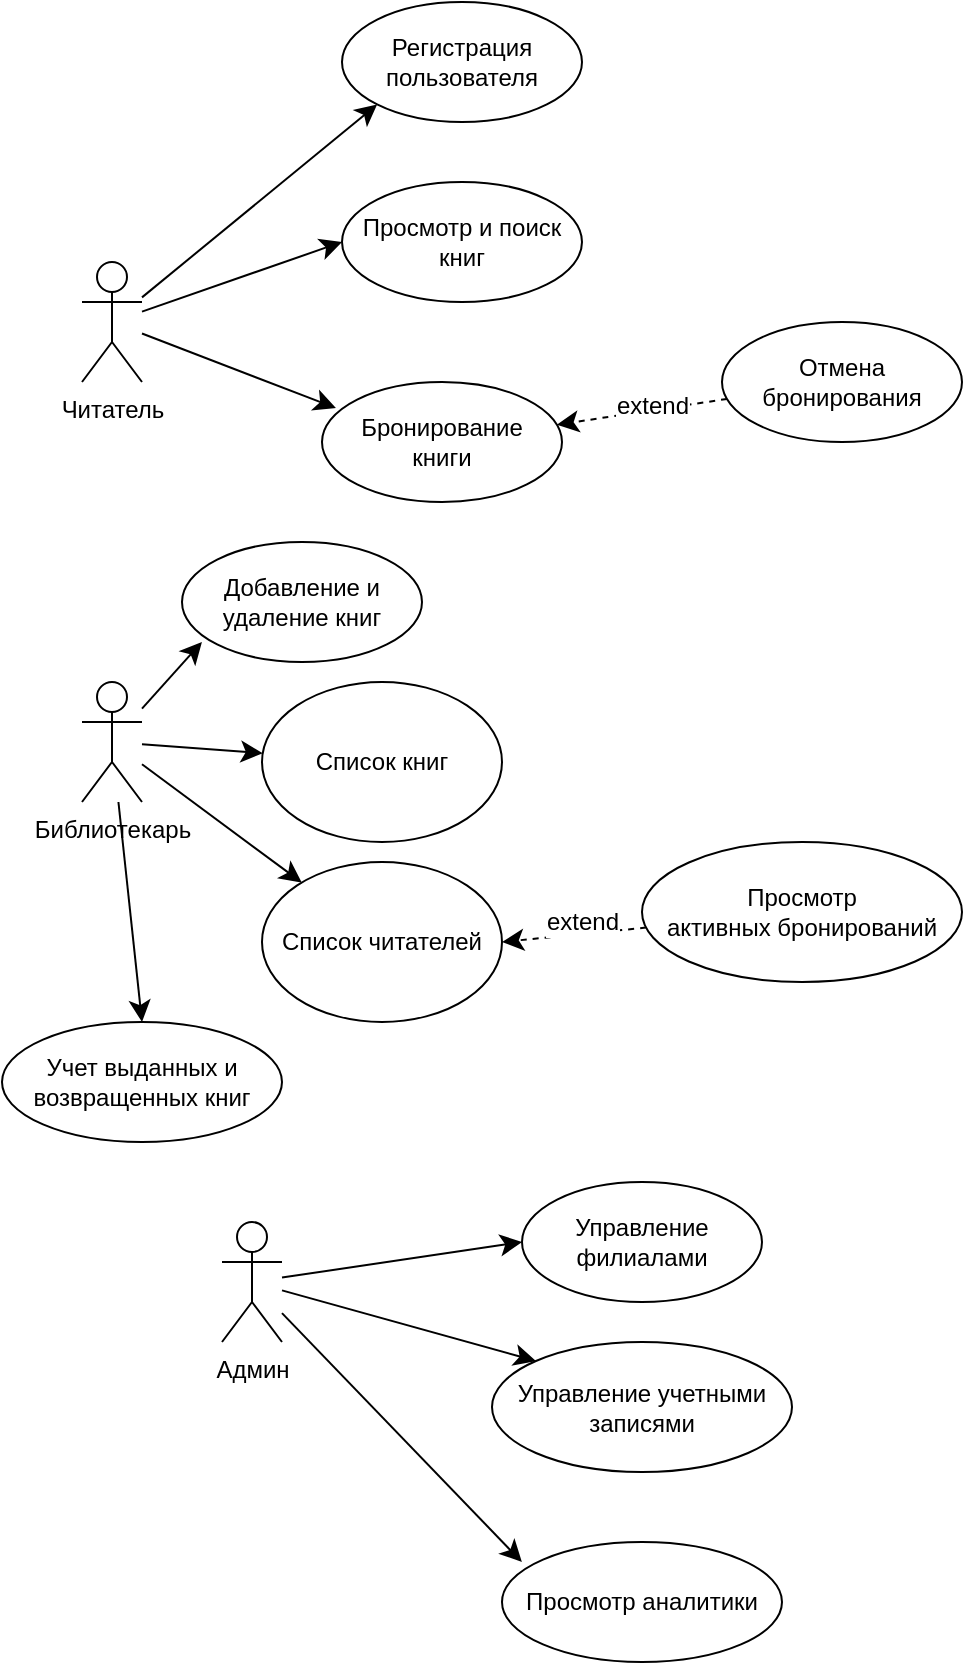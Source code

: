 <mxfile version="24.9.2">
  <diagram name="Страница — 1" id="04L0NcoYOIr7Iho5r7k9">
    <mxGraphModel dx="838" dy="2095" grid="1" gridSize="10" guides="1" tooltips="1" connect="1" arrows="1" fold="1" page="1" pageScale="1" pageWidth="827" pageHeight="1169" math="0" shadow="0">
      <root>
        <mxCell id="0" />
        <mxCell id="1" parent="0" />
        <mxCell id="0wUVabz4Noaz_FoJTO7X-48" style="edgeStyle=none;curved=1;rounded=0;orthogonalLoop=1;jettySize=auto;html=1;fontSize=12;startSize=8;endSize=8;" edge="1" parent="1" source="0wUVabz4Noaz_FoJTO7X-22" target="0wUVabz4Noaz_FoJTO7X-47">
          <mxGeometry relative="1" as="geometry" />
        </mxCell>
        <mxCell id="0wUVabz4Noaz_FoJTO7X-53" style="edgeStyle=none;curved=1;rounded=0;orthogonalLoop=1;jettySize=auto;html=1;fontSize=12;startSize=8;endSize=8;" edge="1" parent="1" source="0wUVabz4Noaz_FoJTO7X-22" target="0wUVabz4Noaz_FoJTO7X-52">
          <mxGeometry relative="1" as="geometry" />
        </mxCell>
        <mxCell id="0wUVabz4Noaz_FoJTO7X-60" style="edgeStyle=none;curved=1;rounded=0;orthogonalLoop=1;jettySize=auto;html=1;entryX=0.5;entryY=0;entryDx=0;entryDy=0;fontSize=12;startSize=8;endSize=8;" edge="1" parent="1" source="0wUVabz4Noaz_FoJTO7X-22" target="0wUVabz4Noaz_FoJTO7X-34">
          <mxGeometry relative="1" as="geometry" />
        </mxCell>
        <mxCell id="0wUVabz4Noaz_FoJTO7X-22" value="Библиотекарь" style="shape=umlActor;verticalLabelPosition=bottom;verticalAlign=top;html=1;outlineConnect=0;" vertex="1" parent="1">
          <mxGeometry x="150" y="290" width="30" height="60" as="geometry" />
        </mxCell>
        <mxCell id="0wUVabz4Noaz_FoJTO7X-54" style="edgeStyle=none;curved=1;rounded=0;orthogonalLoop=1;jettySize=auto;html=1;entryX=0;entryY=0.5;entryDx=0;entryDy=0;fontSize=12;startSize=8;endSize=8;" edge="1" parent="1" source="0wUVabz4Noaz_FoJTO7X-23" target="0wUVabz4Noaz_FoJTO7X-35">
          <mxGeometry relative="1" as="geometry" />
        </mxCell>
        <mxCell id="0wUVabz4Noaz_FoJTO7X-55" style="edgeStyle=none;curved=1;rounded=0;orthogonalLoop=1;jettySize=auto;html=1;entryX=0;entryY=0;entryDx=0;entryDy=0;fontSize=12;startSize=8;endSize=8;" edge="1" parent="1" source="0wUVabz4Noaz_FoJTO7X-23" target="0wUVabz4Noaz_FoJTO7X-36">
          <mxGeometry relative="1" as="geometry" />
        </mxCell>
        <mxCell id="0wUVabz4Noaz_FoJTO7X-23" value="Админ" style="shape=umlActor;verticalLabelPosition=bottom;verticalAlign=top;html=1;outlineConnect=0;" vertex="1" parent="1">
          <mxGeometry x="220" y="560" width="30" height="60" as="geometry" />
        </mxCell>
        <mxCell id="0wUVabz4Noaz_FoJTO7X-38" style="edgeStyle=none;curved=1;rounded=0;orthogonalLoop=1;jettySize=auto;html=1;entryX=0;entryY=0.5;entryDx=0;entryDy=0;fontSize=12;startSize=8;endSize=8;" edge="1" parent="1" source="0wUVabz4Noaz_FoJTO7X-24" target="0wUVabz4Noaz_FoJTO7X-30">
          <mxGeometry relative="1" as="geometry" />
        </mxCell>
        <mxCell id="0wUVabz4Noaz_FoJTO7X-58" style="edgeStyle=none;curved=1;rounded=0;orthogonalLoop=1;jettySize=auto;html=1;entryX=0;entryY=1;entryDx=0;entryDy=0;fontSize=12;startSize=8;endSize=8;" edge="1" parent="1" source="0wUVabz4Noaz_FoJTO7X-24" target="0wUVabz4Noaz_FoJTO7X-29">
          <mxGeometry relative="1" as="geometry" />
        </mxCell>
        <mxCell id="0wUVabz4Noaz_FoJTO7X-24" value="Читатель" style="shape=umlActor;verticalLabelPosition=bottom;verticalAlign=top;html=1;outlineConnect=0;" vertex="1" parent="1">
          <mxGeometry x="150" y="80" width="30" height="60" as="geometry" />
        </mxCell>
        <mxCell id="0wUVabz4Noaz_FoJTO7X-29" value="Регистрация пользователя" style="ellipse;whiteSpace=wrap;html=1;" vertex="1" parent="1">
          <mxGeometry x="280" y="-50" width="120" height="60" as="geometry" />
        </mxCell>
        <mxCell id="0wUVabz4Noaz_FoJTO7X-30" value="Просмотр и поиск книг" style="ellipse;whiteSpace=wrap;html=1;" vertex="1" parent="1">
          <mxGeometry x="280" y="40" width="120" height="60" as="geometry" />
        </mxCell>
        <mxCell id="0wUVabz4Noaz_FoJTO7X-31" value="Бронирование&lt;div&gt;книги&lt;/div&gt;" style="ellipse;whiteSpace=wrap;html=1;" vertex="1" parent="1">
          <mxGeometry x="270" y="140" width="120" height="60" as="geometry" />
        </mxCell>
        <mxCell id="0wUVabz4Noaz_FoJTO7X-62" style="edgeStyle=none;curved=1;rounded=0;orthogonalLoop=1;jettySize=auto;html=1;fontSize=12;startSize=8;endSize=8;dashed=1;" edge="1" parent="1" source="0wUVabz4Noaz_FoJTO7X-32" target="0wUVabz4Noaz_FoJTO7X-31">
          <mxGeometry relative="1" as="geometry" />
        </mxCell>
        <mxCell id="0wUVabz4Noaz_FoJTO7X-63" value="extend" style="edgeLabel;html=1;align=center;verticalAlign=middle;resizable=0;points=[];fontSize=12;" vertex="1" connectable="0" parent="0wUVabz4Noaz_FoJTO7X-62">
          <mxGeometry x="-0.114" y="-1" relative="1" as="geometry">
            <mxPoint y="-1" as="offset" />
          </mxGeometry>
        </mxCell>
        <mxCell id="0wUVabz4Noaz_FoJTO7X-32" value="Отмена бронирования" style="ellipse;whiteSpace=wrap;html=1;" vertex="1" parent="1">
          <mxGeometry x="470" y="110" width="120" height="60" as="geometry" />
        </mxCell>
        <mxCell id="0wUVabz4Noaz_FoJTO7X-33" value="Добавление и удаление книг" style="ellipse;whiteSpace=wrap;html=1;" vertex="1" parent="1">
          <mxGeometry x="200" y="220" width="120" height="60" as="geometry" />
        </mxCell>
        <mxCell id="0wUVabz4Noaz_FoJTO7X-34" value="&lt;p data-pm-slice=&quot;0 0 []&quot;&gt;Учет выданных и возвращенных книг&lt;/p&gt;" style="ellipse;whiteSpace=wrap;html=1;" vertex="1" parent="1">
          <mxGeometry x="110" y="460" width="140" height="60" as="geometry" />
        </mxCell>
        <mxCell id="0wUVabz4Noaz_FoJTO7X-35" value="&lt;p data-pm-slice=&quot;0 0 []&quot;&gt;Управление филиалами&lt;/p&gt;" style="ellipse;whiteSpace=wrap;html=1;" vertex="1" parent="1">
          <mxGeometry x="370" y="540" width="120" height="60" as="geometry" />
        </mxCell>
        <mxCell id="0wUVabz4Noaz_FoJTO7X-36" value="&lt;p data-pm-slice=&quot;0 0 []&quot;&gt;Управление учетными записями&lt;/p&gt;" style="ellipse;whiteSpace=wrap;html=1;" vertex="1" parent="1">
          <mxGeometry x="355" y="620" width="150" height="65" as="geometry" />
        </mxCell>
        <mxCell id="0wUVabz4Noaz_FoJTO7X-37" value="&lt;p data-pm-slice=&quot;0 0 []&quot;&gt;Просмотр аналитики&lt;/p&gt;" style="ellipse;whiteSpace=wrap;html=1;" vertex="1" parent="1">
          <mxGeometry x="360" y="720" width="140" height="60" as="geometry" />
        </mxCell>
        <mxCell id="0wUVabz4Noaz_FoJTO7X-39" style="edgeStyle=none;curved=1;rounded=0;orthogonalLoop=1;jettySize=auto;html=1;entryX=0.058;entryY=0.217;entryDx=0;entryDy=0;entryPerimeter=0;fontSize=12;startSize=8;endSize=8;" edge="1" parent="1" source="0wUVabz4Noaz_FoJTO7X-24" target="0wUVabz4Noaz_FoJTO7X-31">
          <mxGeometry relative="1" as="geometry" />
        </mxCell>
        <mxCell id="0wUVabz4Noaz_FoJTO7X-64" style="edgeStyle=none;curved=1;rounded=0;orthogonalLoop=1;jettySize=auto;html=1;entryX=1;entryY=0.5;entryDx=0;entryDy=0;fontSize=12;startSize=8;endSize=8;dashed=1;" edge="1" parent="1" source="0wUVabz4Noaz_FoJTO7X-44" target="0wUVabz4Noaz_FoJTO7X-52">
          <mxGeometry relative="1" as="geometry" />
        </mxCell>
        <mxCell id="0wUVabz4Noaz_FoJTO7X-65" value="extend" style="edgeLabel;html=1;align=center;verticalAlign=middle;resizable=0;points=[];fontSize=12;" vertex="1" connectable="0" parent="0wUVabz4Noaz_FoJTO7X-64">
          <mxGeometry x="0.222" y="-1" relative="1" as="geometry">
            <mxPoint x="12" y="-6" as="offset" />
          </mxGeometry>
        </mxCell>
        <mxCell id="0wUVabz4Noaz_FoJTO7X-44" value="&lt;p data-pm-slice=&quot;0 0 []&quot;&gt;Просмотр активных&amp;nbsp;&lt;span style=&quot;background-color: initial;&quot;&gt;бронирований&lt;/span&gt;&lt;/p&gt;" style="ellipse;whiteSpace=wrap;html=1;" vertex="1" parent="1">
          <mxGeometry x="430" y="370" width="160" height="70" as="geometry" />
        </mxCell>
        <mxCell id="0wUVabz4Noaz_FoJTO7X-47" value="Список книг" style="ellipse;whiteSpace=wrap;html=1;" vertex="1" parent="1">
          <mxGeometry x="240" y="290" width="120" height="80" as="geometry" />
        </mxCell>
        <mxCell id="0wUVabz4Noaz_FoJTO7X-52" value="Список читателей" style="ellipse;whiteSpace=wrap;html=1;" vertex="1" parent="1">
          <mxGeometry x="240" y="380" width="120" height="80" as="geometry" />
        </mxCell>
        <mxCell id="0wUVabz4Noaz_FoJTO7X-56" style="edgeStyle=none;curved=1;rounded=0;orthogonalLoop=1;jettySize=auto;html=1;entryX=0.071;entryY=0.167;entryDx=0;entryDy=0;entryPerimeter=0;fontSize=12;startSize=8;endSize=8;" edge="1" parent="1" source="0wUVabz4Noaz_FoJTO7X-23" target="0wUVabz4Noaz_FoJTO7X-37">
          <mxGeometry relative="1" as="geometry" />
        </mxCell>
        <mxCell id="0wUVabz4Noaz_FoJTO7X-59" style="edgeStyle=none;curved=1;rounded=0;orthogonalLoop=1;jettySize=auto;html=1;entryX=0.083;entryY=0.833;entryDx=0;entryDy=0;entryPerimeter=0;fontSize=12;startSize=8;endSize=8;" edge="1" parent="1" source="0wUVabz4Noaz_FoJTO7X-22" target="0wUVabz4Noaz_FoJTO7X-33">
          <mxGeometry relative="1" as="geometry" />
        </mxCell>
      </root>
    </mxGraphModel>
  </diagram>
</mxfile>
